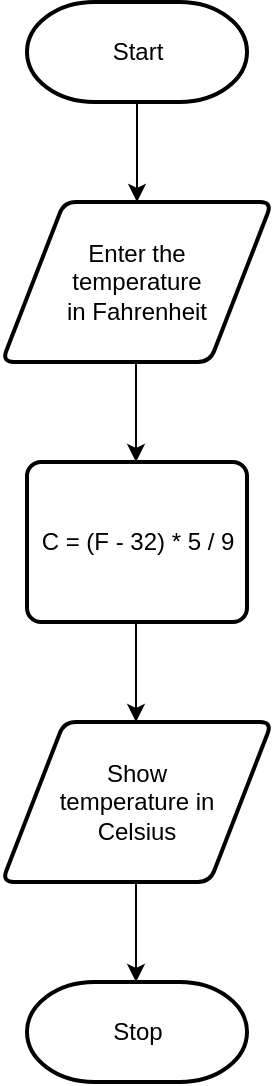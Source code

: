 <mxfile version="14.6.13" type="github">
  <diagram id="vb_7gZKBfOvfCjhefr-F" name="Page-1">
    <mxGraphModel dx="782" dy="507" grid="1" gridSize="10" guides="1" tooltips="1" connect="1" arrows="1" fold="1" page="1" pageScale="1" pageWidth="850" pageHeight="1100" math="0" shadow="0">
      <root>
        <mxCell id="0" />
        <mxCell id="1" parent="0" />
        <mxCell id="MblrC9d64ii-NelniWwz-2" style="edgeStyle=orthogonalEdgeStyle;rounded=0;orthogonalLoop=1;jettySize=auto;html=1;exitX=0.5;exitY=1;exitDx=0;exitDy=0;exitPerimeter=0;" edge="1" parent="1" source="MblrC9d64ii-NelniWwz-1">
          <mxGeometry relative="1" as="geometry">
            <mxPoint x="237.5" y="150" as="targetPoint" />
          </mxGeometry>
        </mxCell>
        <mxCell id="MblrC9d64ii-NelniWwz-1" value="Start" style="strokeWidth=2;html=1;shape=mxgraph.flowchart.terminator;whiteSpace=wrap;" vertex="1" parent="1">
          <mxGeometry x="182.5" y="50" width="110" height="50" as="geometry" />
        </mxCell>
        <mxCell id="MblrC9d64ii-NelniWwz-3" value="Enter the&lt;br&gt;temperature&lt;br&gt;in Fahrenheit" style="shape=parallelogram;html=1;strokeWidth=2;perimeter=parallelogramPerimeter;whiteSpace=wrap;rounded=1;arcSize=12;size=0.23;" vertex="1" parent="1">
          <mxGeometry x="170" y="150" width="135" height="80" as="geometry" />
        </mxCell>
        <mxCell id="MblrC9d64ii-NelniWwz-4" style="edgeStyle=orthogonalEdgeStyle;rounded=0;orthogonalLoop=1;jettySize=auto;html=1;exitX=0.5;exitY=1;exitDx=0;exitDy=0;exitPerimeter=0;" edge="1" parent="1">
          <mxGeometry relative="1" as="geometry">
            <mxPoint x="237" y="280" as="targetPoint" />
            <mxPoint x="237" y="230" as="sourcePoint" />
          </mxGeometry>
        </mxCell>
        <mxCell id="MblrC9d64ii-NelniWwz-5" value="C = (F - 32) * 5 / 9" style="rounded=1;whiteSpace=wrap;html=1;absoluteArcSize=1;arcSize=14;strokeWidth=2;" vertex="1" parent="1">
          <mxGeometry x="182.5" y="280" width="110" height="80" as="geometry" />
        </mxCell>
        <mxCell id="MblrC9d64ii-NelniWwz-6" style="edgeStyle=orthogonalEdgeStyle;rounded=0;orthogonalLoop=1;jettySize=auto;html=1;exitX=0.5;exitY=1;exitDx=0;exitDy=0;exitPerimeter=0;" edge="1" parent="1">
          <mxGeometry relative="1" as="geometry">
            <mxPoint x="237" y="410" as="targetPoint" />
            <mxPoint x="237" y="360" as="sourcePoint" />
          </mxGeometry>
        </mxCell>
        <mxCell id="MblrC9d64ii-NelniWwz-7" value="Show&lt;br&gt;temperature in&lt;br&gt;Celsius" style="shape=parallelogram;html=1;strokeWidth=2;perimeter=parallelogramPerimeter;whiteSpace=wrap;rounded=1;arcSize=12;size=0.23;" vertex="1" parent="1">
          <mxGeometry x="170" y="410" width="135" height="80" as="geometry" />
        </mxCell>
        <mxCell id="MblrC9d64ii-NelniWwz-8" style="edgeStyle=orthogonalEdgeStyle;rounded=0;orthogonalLoop=1;jettySize=auto;html=1;exitX=0.5;exitY=1;exitDx=0;exitDy=0;exitPerimeter=0;" edge="1" parent="1">
          <mxGeometry relative="1" as="geometry">
            <mxPoint x="237" y="540" as="targetPoint" />
            <mxPoint x="237" y="490" as="sourcePoint" />
          </mxGeometry>
        </mxCell>
        <mxCell id="MblrC9d64ii-NelniWwz-9" value="Stop" style="strokeWidth=2;html=1;shape=mxgraph.flowchart.terminator;whiteSpace=wrap;" vertex="1" parent="1">
          <mxGeometry x="182.5" y="540" width="110" height="50" as="geometry" />
        </mxCell>
      </root>
    </mxGraphModel>
  </diagram>
</mxfile>
